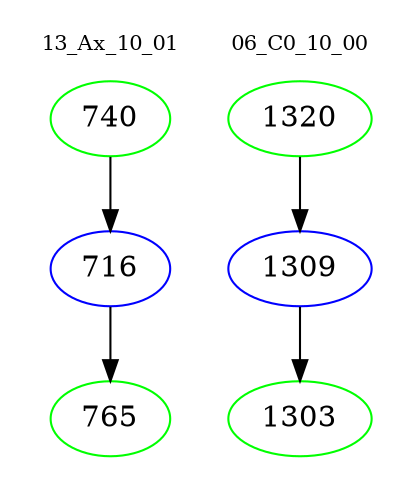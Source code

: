 digraph{
subgraph cluster_0 {
color = white
label = "13_Ax_10_01";
fontsize=10;
T0_740 [label="740", color="green"]
T0_740 -> T0_716 [color="black"]
T0_716 [label="716", color="blue"]
T0_716 -> T0_765 [color="black"]
T0_765 [label="765", color="green"]
}
subgraph cluster_1 {
color = white
label = "06_C0_10_00";
fontsize=10;
T1_1320 [label="1320", color="green"]
T1_1320 -> T1_1309 [color="black"]
T1_1309 [label="1309", color="blue"]
T1_1309 -> T1_1303 [color="black"]
T1_1303 [label="1303", color="green"]
}
}
